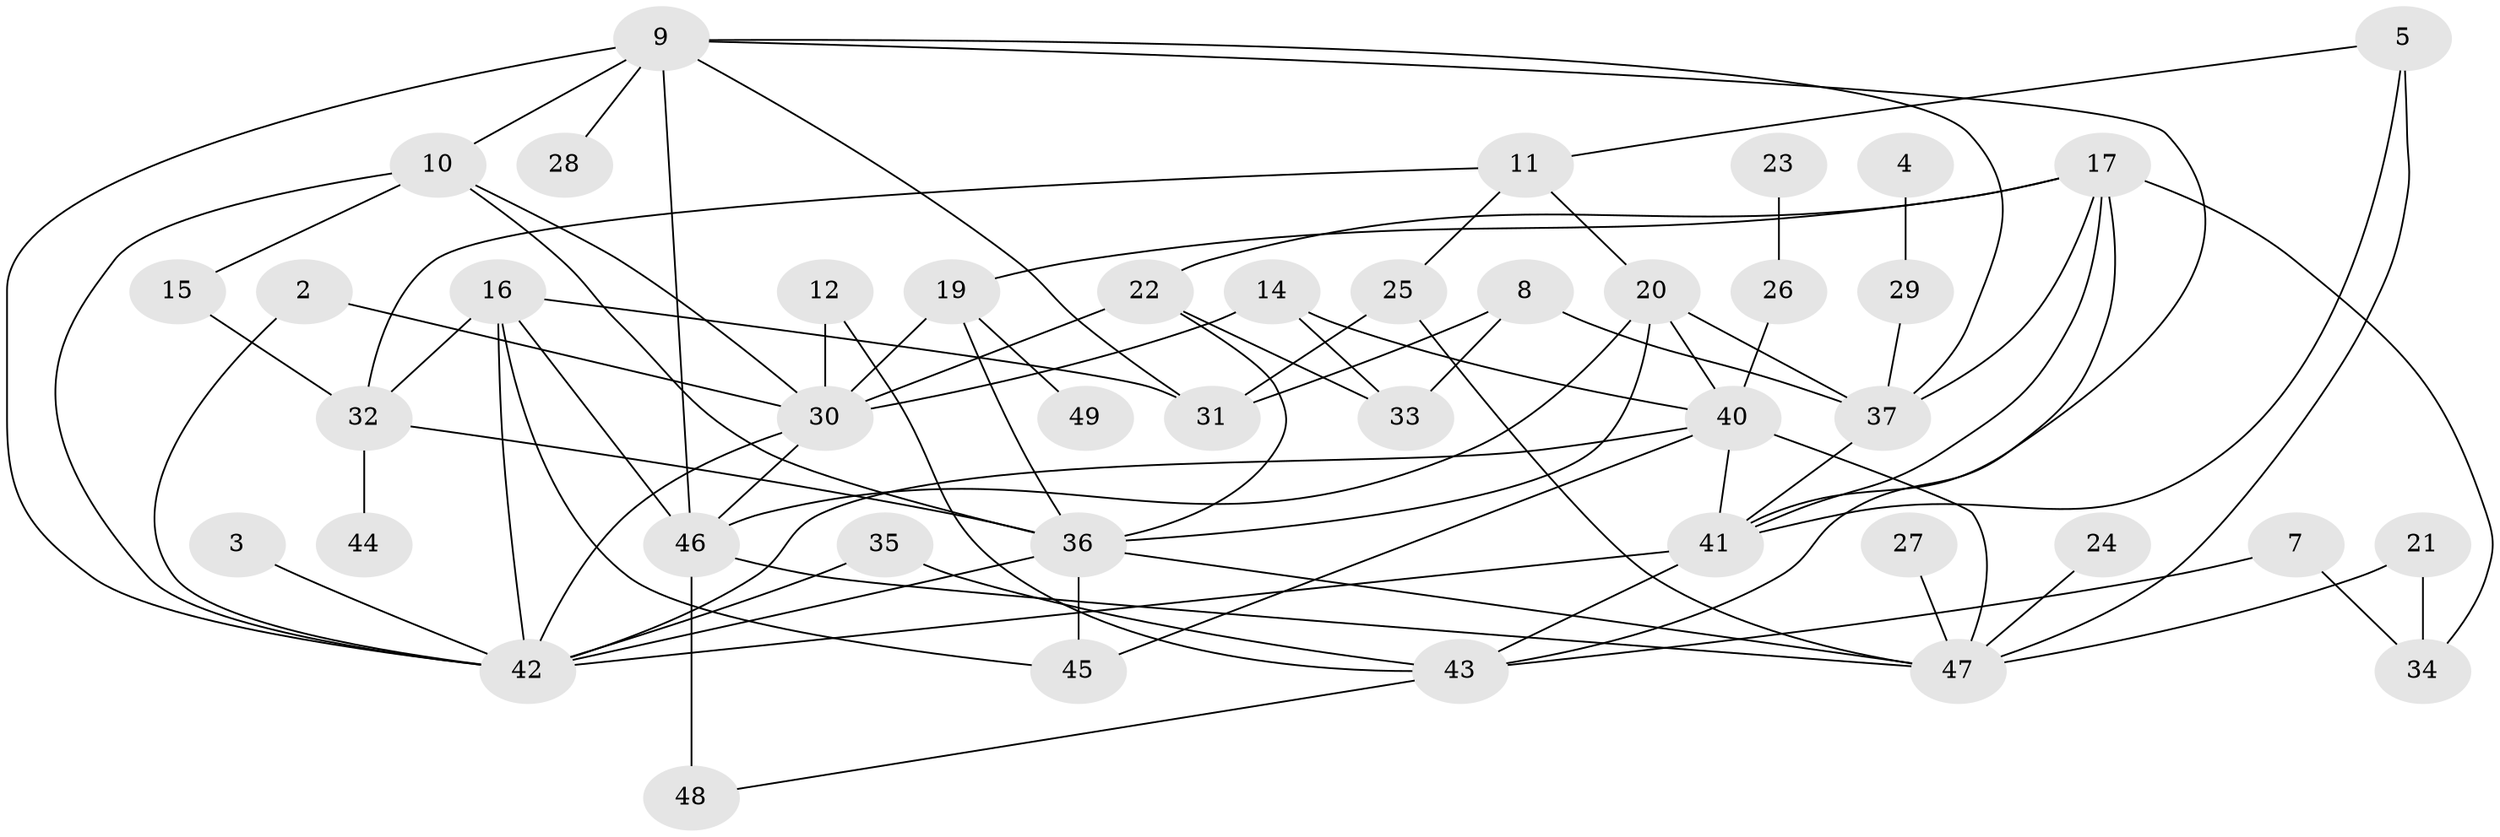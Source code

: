 // original degree distribution, {0: 0.05154639175257732, 5: 0.061855670103092786, 2: 0.1958762886597938, 4: 0.18556701030927836, 1: 0.17525773195876287, 3: 0.28865979381443296, 7: 0.010309278350515464, 6: 0.030927835051546393}
// Generated by graph-tools (version 1.1) at 2025/25/03/09/25 03:25:17]
// undirected, 43 vertices, 81 edges
graph export_dot {
graph [start="1"]
  node [color=gray90,style=filled];
  2;
  3;
  4;
  5;
  7;
  8;
  9;
  10;
  11;
  12;
  14;
  15;
  16;
  17;
  19;
  20;
  21;
  22;
  23;
  24;
  25;
  26;
  27;
  28;
  29;
  30;
  31;
  32;
  33;
  34;
  35;
  36;
  37;
  40;
  41;
  42;
  43;
  44;
  45;
  46;
  47;
  48;
  49;
  2 -- 30 [weight=1.0];
  2 -- 42 [weight=1.0];
  3 -- 42 [weight=1.0];
  4 -- 29 [weight=1.0];
  5 -- 11 [weight=1.0];
  5 -- 41 [weight=1.0];
  5 -- 47 [weight=1.0];
  7 -- 34 [weight=1.0];
  7 -- 43 [weight=1.0];
  8 -- 31 [weight=1.0];
  8 -- 33 [weight=1.0];
  8 -- 37 [weight=1.0];
  9 -- 10 [weight=1.0];
  9 -- 28 [weight=1.0];
  9 -- 31 [weight=1.0];
  9 -- 37 [weight=1.0];
  9 -- 41 [weight=1.0];
  9 -- 42 [weight=1.0];
  9 -- 46 [weight=2.0];
  10 -- 15 [weight=1.0];
  10 -- 30 [weight=1.0];
  10 -- 36 [weight=1.0];
  10 -- 42 [weight=1.0];
  11 -- 20 [weight=1.0];
  11 -- 25 [weight=1.0];
  11 -- 32 [weight=1.0];
  12 -- 30 [weight=1.0];
  12 -- 43 [weight=1.0];
  14 -- 30 [weight=1.0];
  14 -- 33 [weight=1.0];
  14 -- 40 [weight=1.0];
  15 -- 32 [weight=1.0];
  16 -- 31 [weight=1.0];
  16 -- 32 [weight=1.0];
  16 -- 42 [weight=1.0];
  16 -- 45 [weight=1.0];
  16 -- 46 [weight=1.0];
  17 -- 19 [weight=1.0];
  17 -- 22 [weight=1.0];
  17 -- 34 [weight=1.0];
  17 -- 37 [weight=1.0];
  17 -- 41 [weight=1.0];
  17 -- 43 [weight=1.0];
  19 -- 30 [weight=1.0];
  19 -- 36 [weight=1.0];
  19 -- 49 [weight=1.0];
  20 -- 36 [weight=1.0];
  20 -- 37 [weight=1.0];
  20 -- 40 [weight=2.0];
  20 -- 46 [weight=1.0];
  21 -- 34 [weight=1.0];
  21 -- 47 [weight=1.0];
  22 -- 30 [weight=1.0];
  22 -- 33 [weight=1.0];
  22 -- 36 [weight=1.0];
  23 -- 26 [weight=1.0];
  24 -- 47 [weight=1.0];
  25 -- 31 [weight=1.0];
  25 -- 47 [weight=1.0];
  26 -- 40 [weight=1.0];
  27 -- 47 [weight=1.0];
  29 -- 37 [weight=1.0];
  30 -- 42 [weight=1.0];
  30 -- 46 [weight=1.0];
  32 -- 36 [weight=1.0];
  32 -- 44 [weight=1.0];
  35 -- 42 [weight=1.0];
  35 -- 43 [weight=1.0];
  36 -- 42 [weight=1.0];
  36 -- 45 [weight=1.0];
  36 -- 47 [weight=1.0];
  37 -- 41 [weight=1.0];
  40 -- 41 [weight=1.0];
  40 -- 42 [weight=1.0];
  40 -- 45 [weight=1.0];
  40 -- 47 [weight=1.0];
  41 -- 42 [weight=2.0];
  41 -- 43 [weight=1.0];
  43 -- 48 [weight=1.0];
  46 -- 47 [weight=1.0];
  46 -- 48 [weight=2.0];
}
